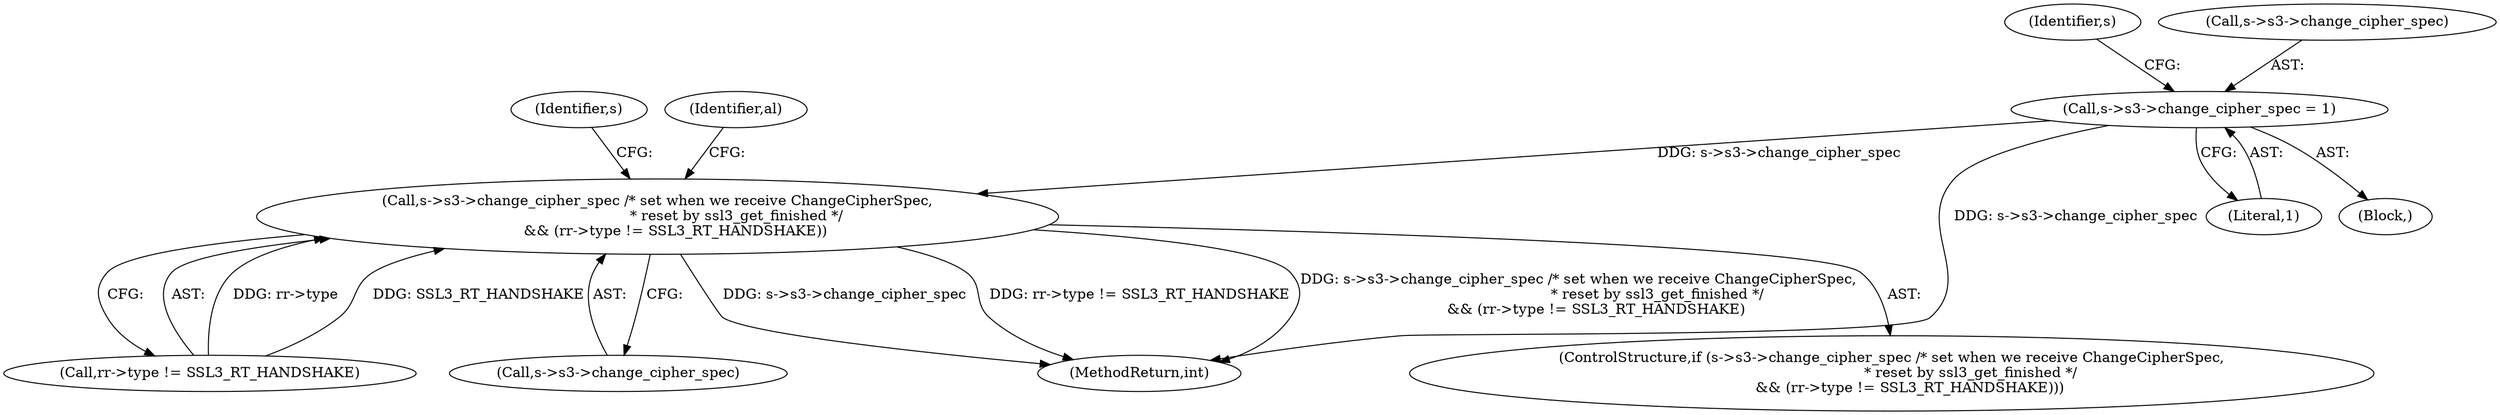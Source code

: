 digraph "0_openssl_e9bbefbf0f24c57645e7ad6a5a71ae649d18ac8e_0@pointer" {
"1001293" [label="(Call,s->s3->change_cipher_spec = 1)"];
"1000367" [label="(Call,s->s3->change_cipher_spec /* set when we receive ChangeCipherSpec,\n                                   * reset by ssl3_get_finished */\n        && (rr->type != SSL3_RT_HANDSHAKE))"];
"1001303" [label="(Identifier,s)"];
"1001294" [label="(Call,s->s3->change_cipher_spec)"];
"1000373" [label="(Call,rr->type != SSL3_RT_HANDSHAKE)"];
"1001293" [label="(Call,s->s3->change_cipher_spec = 1)"];
"1000368" [label="(Call,s->s3->change_cipher_spec)"];
"1000380" [label="(Identifier,al)"];
"1001522" [label="(MethodReturn,int)"];
"1001199" [label="(Block,)"];
"1000366" [label="(ControlStructure,if (s->s3->change_cipher_spec /* set when we receive ChangeCipherSpec,\n                                   * reset by ssl3_get_finished */\n        && (rr->type != SSL3_RT_HANDSHAKE)))"];
"1000389" [label="(Identifier,s)"];
"1001299" [label="(Literal,1)"];
"1000367" [label="(Call,s->s3->change_cipher_spec /* set when we receive ChangeCipherSpec,\n                                   * reset by ssl3_get_finished */\n        && (rr->type != SSL3_RT_HANDSHAKE))"];
"1001293" -> "1001199"  [label="AST: "];
"1001293" -> "1001299"  [label="CFG: "];
"1001294" -> "1001293"  [label="AST: "];
"1001299" -> "1001293"  [label="AST: "];
"1001303" -> "1001293"  [label="CFG: "];
"1001293" -> "1001522"  [label="DDG: s->s3->change_cipher_spec"];
"1001293" -> "1000367"  [label="DDG: s->s3->change_cipher_spec"];
"1000367" -> "1000366"  [label="AST: "];
"1000367" -> "1000368"  [label="CFG: "];
"1000367" -> "1000373"  [label="CFG: "];
"1000368" -> "1000367"  [label="AST: "];
"1000373" -> "1000367"  [label="AST: "];
"1000380" -> "1000367"  [label="CFG: "];
"1000389" -> "1000367"  [label="CFG: "];
"1000367" -> "1001522"  [label="DDG: s->s3->change_cipher_spec"];
"1000367" -> "1001522"  [label="DDG: rr->type != SSL3_RT_HANDSHAKE"];
"1000367" -> "1001522"  [label="DDG: s->s3->change_cipher_spec /* set when we receive ChangeCipherSpec,\n                                   * reset by ssl3_get_finished */\n        && (rr->type != SSL3_RT_HANDSHAKE)"];
"1000373" -> "1000367"  [label="DDG: rr->type"];
"1000373" -> "1000367"  [label="DDG: SSL3_RT_HANDSHAKE"];
}
